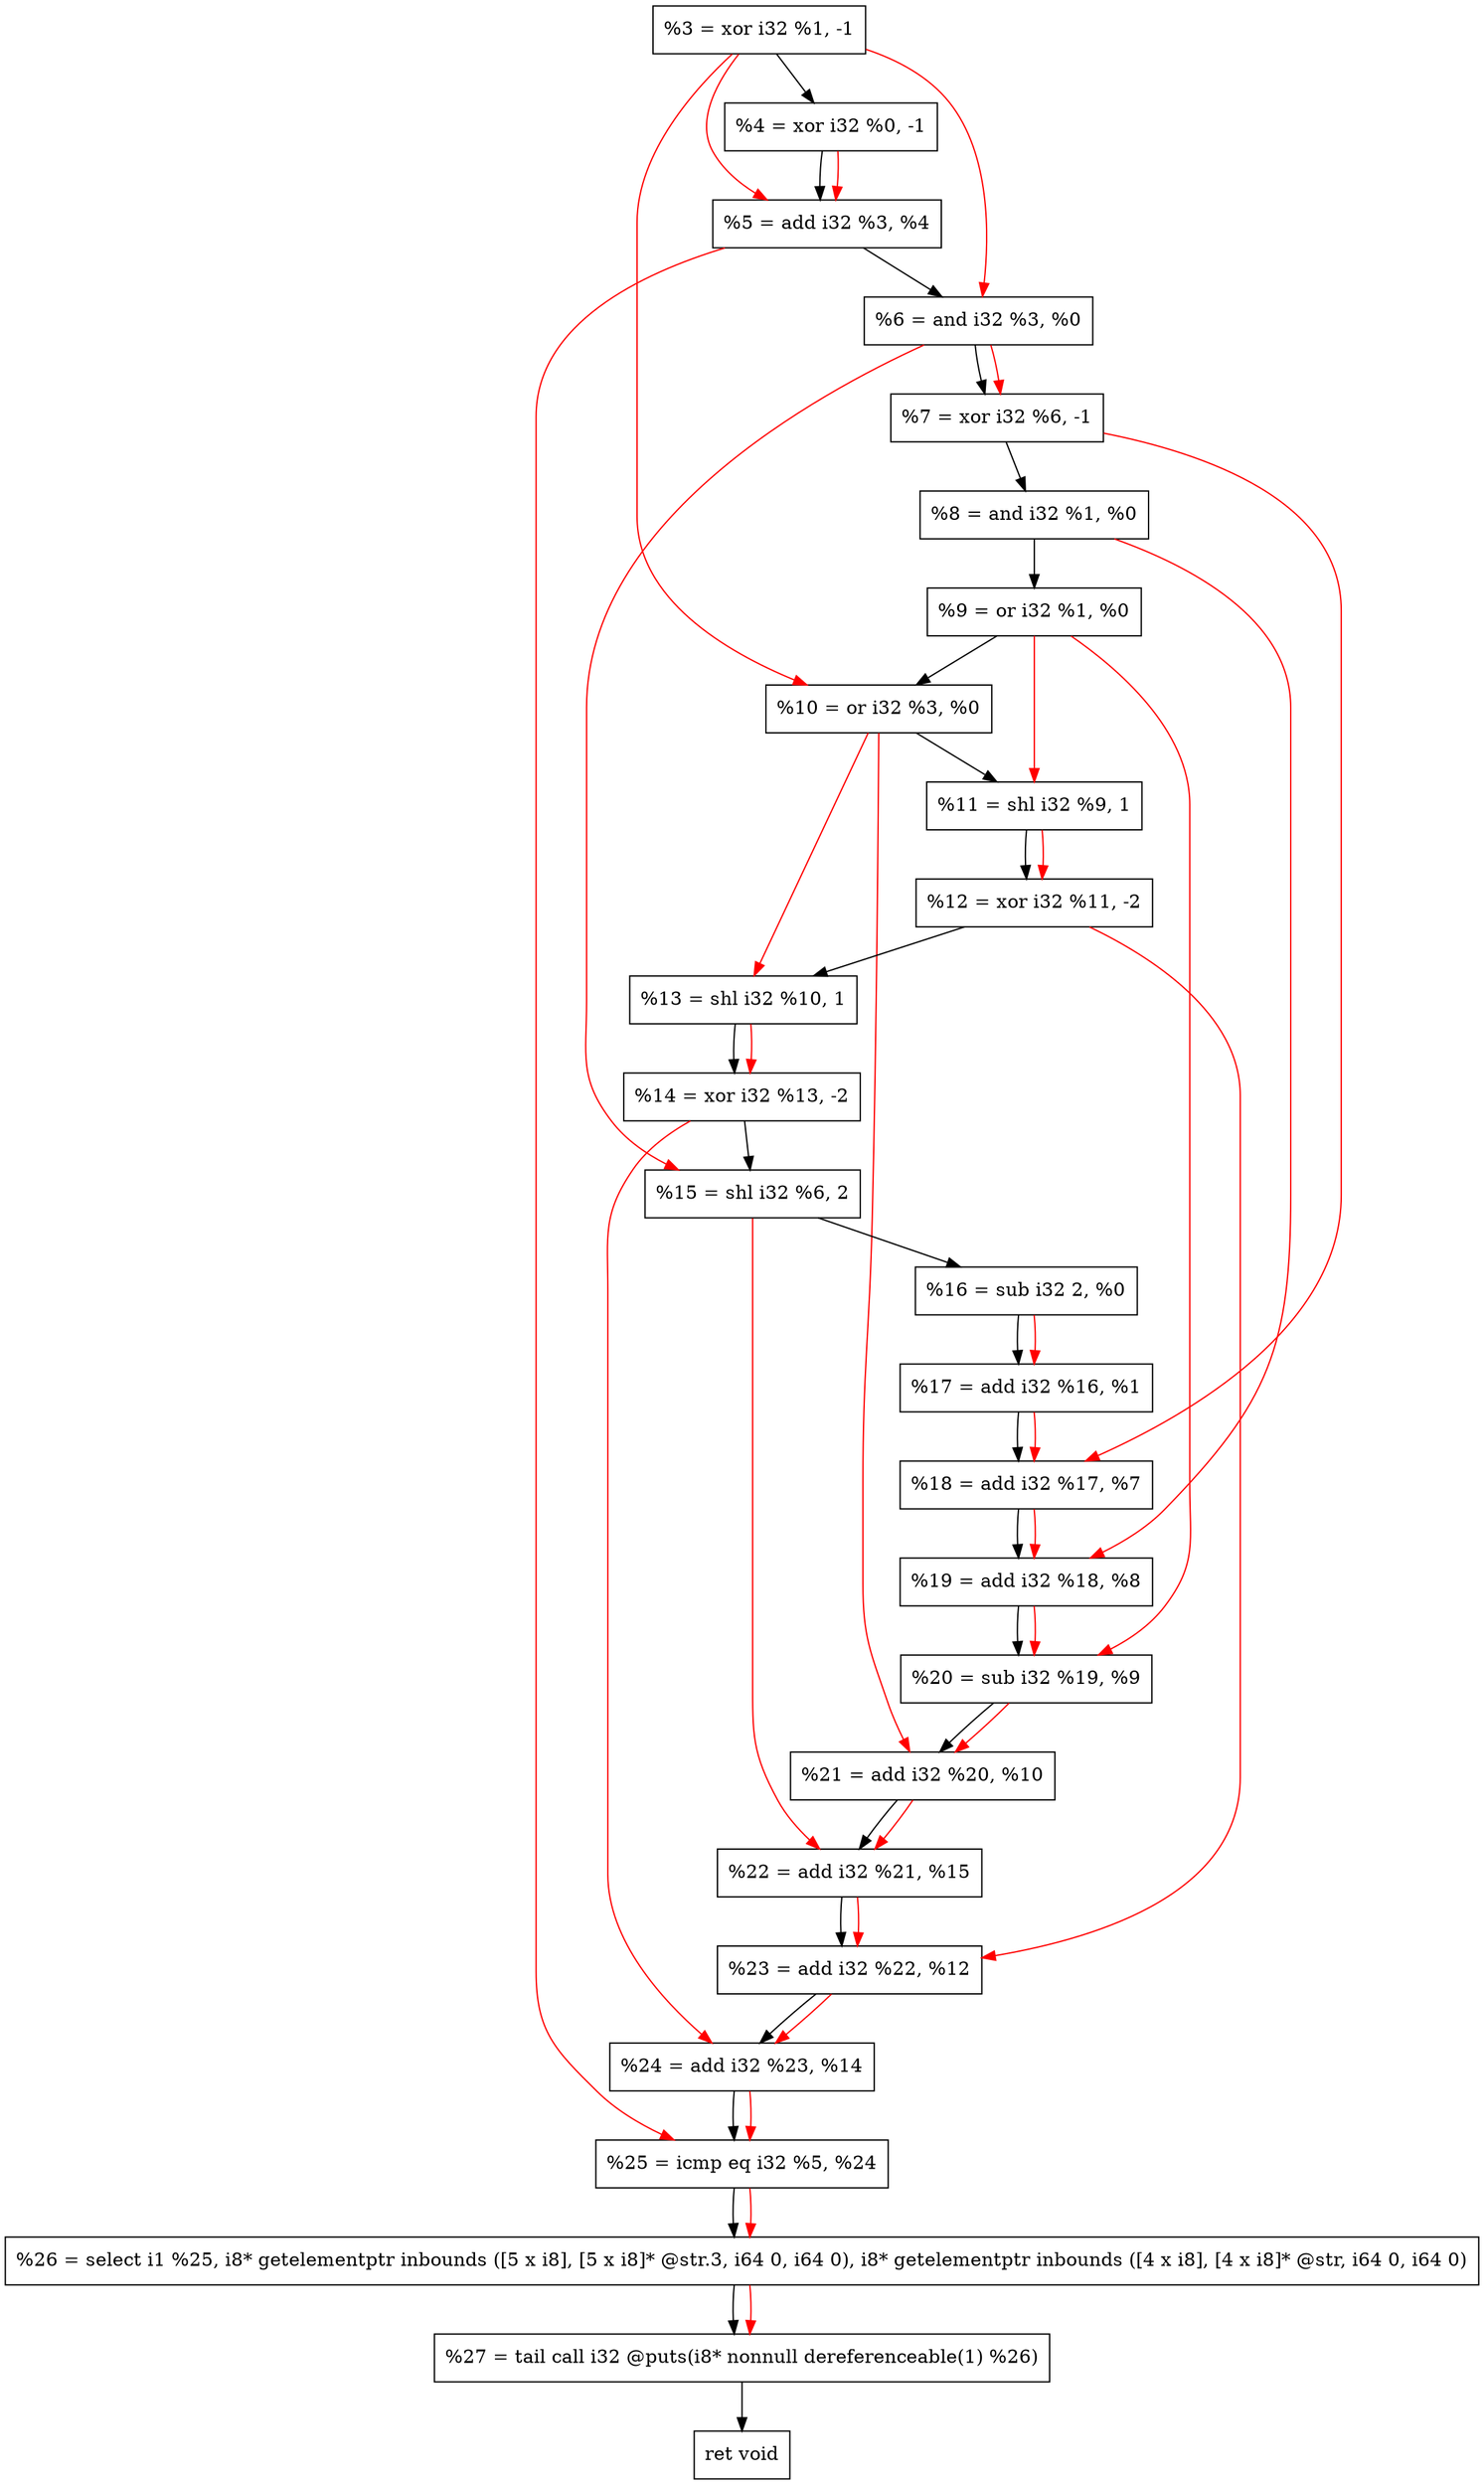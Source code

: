 digraph "DFG for'crackme' function" {
	Node0xd84b50[shape=record, label="  %3 = xor i32 %1, -1"];
	Node0xd84bc0[shape=record, label="  %4 = xor i32 %0, -1"];
	Node0xd84c80[shape=record, label="  %5 = add i32 %3, %4"];
	Node0xd84cf0[shape=record, label="  %6 = and i32 %3, %0"];
	Node0xd84d60[shape=record, label="  %7 = xor i32 %6, -1"];
	Node0xd84dd0[shape=record, label="  %8 = and i32 %1, %0"];
	Node0xd84e40[shape=record, label="  %9 = or i32 %1, %0"];
	Node0xd84eb0[shape=record, label="  %10 = or i32 %3, %0"];
	Node0xd84f20[shape=record, label="  %11 = shl i32 %9, 1"];
	Node0xd84fc0[shape=record, label="  %12 = xor i32 %11, -2"];
	Node0xd85030[shape=record, label="  %13 = shl i32 %10, 1"];
	Node0xd850a0[shape=record, label="  %14 = xor i32 %13, -2"];
	Node0xd85140[shape=record, label="  %15 = shl i32 %6, 2"];
	Node0xd851b0[shape=record, label="  %16 = sub i32 2, %0"];
	Node0xd85220[shape=record, label="  %17 = add i32 %16, %1"];
	Node0xd85290[shape=record, label="  %18 = add i32 %17, %7"];
	Node0xd85300[shape=record, label="  %19 = add i32 %18, %8"];
	Node0xd85370[shape=record, label="  %20 = sub i32 %19, %9"];
	Node0xd853e0[shape=record, label="  %21 = add i32 %20, %10"];
	Node0xd85450[shape=record, label="  %22 = add i32 %21, %15"];
	Node0xd854c0[shape=record, label="  %23 = add i32 %22, %12"];
	Node0xd85530[shape=record, label="  %24 = add i32 %23, %14"];
	Node0xd855a0[shape=record, label="  %25 = icmp eq i32 %5, %24"];
	Node0xd25268[shape=record, label="  %26 = select i1 %25, i8* getelementptr inbounds ([5 x i8], [5 x i8]* @str.3, i64 0, i64 0), i8* getelementptr inbounds ([4 x i8], [4 x i8]* @str, i64 0, i64 0)"];
	Node0xd85a40[shape=record, label="  %27 = tail call i32 @puts(i8* nonnull dereferenceable(1) %26)"];
	Node0xd85a90[shape=record, label="  ret void"];
	Node0xd84b50 -> Node0xd84bc0;
	Node0xd84bc0 -> Node0xd84c80;
	Node0xd84c80 -> Node0xd84cf0;
	Node0xd84cf0 -> Node0xd84d60;
	Node0xd84d60 -> Node0xd84dd0;
	Node0xd84dd0 -> Node0xd84e40;
	Node0xd84e40 -> Node0xd84eb0;
	Node0xd84eb0 -> Node0xd84f20;
	Node0xd84f20 -> Node0xd84fc0;
	Node0xd84fc0 -> Node0xd85030;
	Node0xd85030 -> Node0xd850a0;
	Node0xd850a0 -> Node0xd85140;
	Node0xd85140 -> Node0xd851b0;
	Node0xd851b0 -> Node0xd85220;
	Node0xd85220 -> Node0xd85290;
	Node0xd85290 -> Node0xd85300;
	Node0xd85300 -> Node0xd85370;
	Node0xd85370 -> Node0xd853e0;
	Node0xd853e0 -> Node0xd85450;
	Node0xd85450 -> Node0xd854c0;
	Node0xd854c0 -> Node0xd85530;
	Node0xd85530 -> Node0xd855a0;
	Node0xd855a0 -> Node0xd25268;
	Node0xd25268 -> Node0xd85a40;
	Node0xd85a40 -> Node0xd85a90;
edge [color=red]
	Node0xd84b50 -> Node0xd84c80;
	Node0xd84bc0 -> Node0xd84c80;
	Node0xd84b50 -> Node0xd84cf0;
	Node0xd84cf0 -> Node0xd84d60;
	Node0xd84b50 -> Node0xd84eb0;
	Node0xd84e40 -> Node0xd84f20;
	Node0xd84f20 -> Node0xd84fc0;
	Node0xd84eb0 -> Node0xd85030;
	Node0xd85030 -> Node0xd850a0;
	Node0xd84cf0 -> Node0xd85140;
	Node0xd851b0 -> Node0xd85220;
	Node0xd85220 -> Node0xd85290;
	Node0xd84d60 -> Node0xd85290;
	Node0xd85290 -> Node0xd85300;
	Node0xd84dd0 -> Node0xd85300;
	Node0xd85300 -> Node0xd85370;
	Node0xd84e40 -> Node0xd85370;
	Node0xd85370 -> Node0xd853e0;
	Node0xd84eb0 -> Node0xd853e0;
	Node0xd853e0 -> Node0xd85450;
	Node0xd85140 -> Node0xd85450;
	Node0xd85450 -> Node0xd854c0;
	Node0xd84fc0 -> Node0xd854c0;
	Node0xd854c0 -> Node0xd85530;
	Node0xd850a0 -> Node0xd85530;
	Node0xd84c80 -> Node0xd855a0;
	Node0xd85530 -> Node0xd855a0;
	Node0xd855a0 -> Node0xd25268;
	Node0xd25268 -> Node0xd85a40;
}
